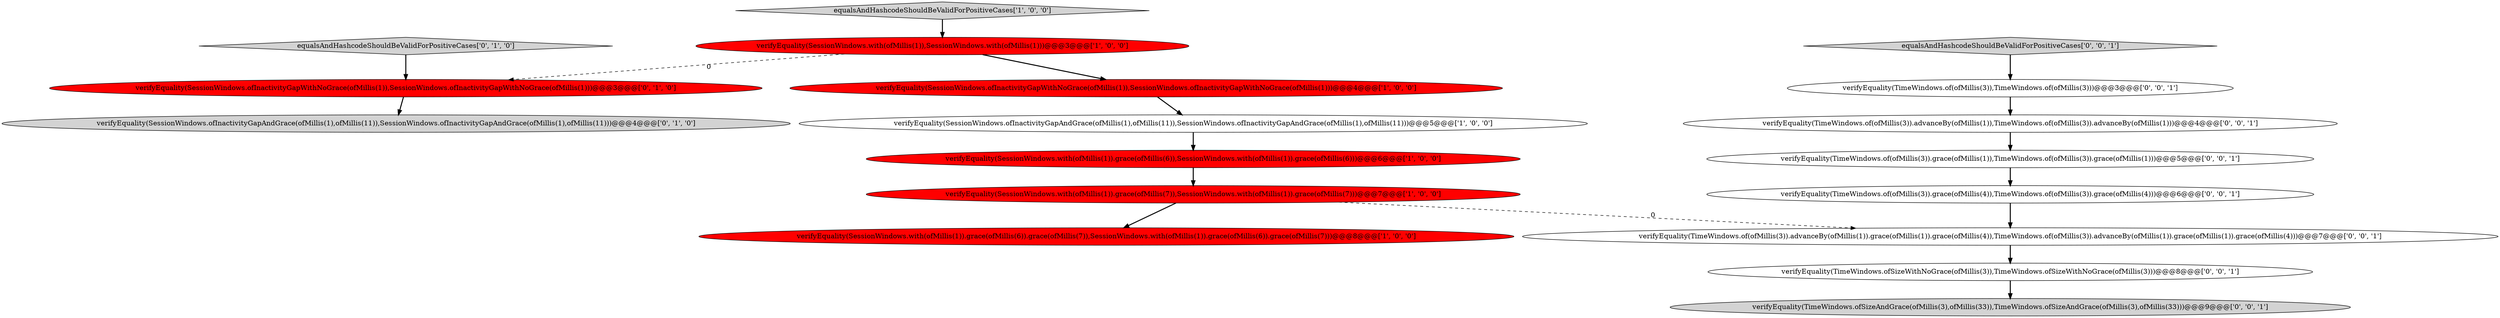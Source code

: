 digraph {
15 [style = filled, label = "verifyEquality(TimeWindows.of(ofMillis(3)).advanceBy(ofMillis(1)).grace(ofMillis(1)).grace(ofMillis(4)),TimeWindows.of(ofMillis(3)).advanceBy(ofMillis(1)).grace(ofMillis(1)).grace(ofMillis(4)))@@@7@@@['0', '0', '1']", fillcolor = white, shape = ellipse image = "AAA0AAABBB3BBB"];
6 [style = filled, label = "equalsAndHashcodeShouldBeValidForPositiveCases['1', '0', '0']", fillcolor = lightgray, shape = diamond image = "AAA0AAABBB1BBB"];
17 [style = filled, label = "equalsAndHashcodeShouldBeValidForPositiveCases['0', '0', '1']", fillcolor = lightgray, shape = diamond image = "AAA0AAABBB3BBB"];
5 [style = filled, label = "verifyEquality(SessionWindows.with(ofMillis(1)).grace(ofMillis(6)).grace(ofMillis(7)),SessionWindows.with(ofMillis(1)).grace(ofMillis(6)).grace(ofMillis(7)))@@@8@@@['1', '0', '0']", fillcolor = red, shape = ellipse image = "AAA1AAABBB1BBB"];
4 [style = filled, label = "verifyEquality(SessionWindows.with(ofMillis(1)),SessionWindows.with(ofMillis(1)))@@@3@@@['1', '0', '0']", fillcolor = red, shape = ellipse image = "AAA1AAABBB1BBB"];
1 [style = filled, label = "verifyEquality(SessionWindows.with(ofMillis(1)).grace(ofMillis(7)),SessionWindows.with(ofMillis(1)).grace(ofMillis(7)))@@@7@@@['1', '0', '0']", fillcolor = red, shape = ellipse image = "AAA1AAABBB1BBB"];
11 [style = filled, label = "verifyEquality(TimeWindows.of(ofMillis(3)).grace(ofMillis(4)),TimeWindows.of(ofMillis(3)).grace(ofMillis(4)))@@@6@@@['0', '0', '1']", fillcolor = white, shape = ellipse image = "AAA0AAABBB3BBB"];
14 [style = filled, label = "verifyEquality(TimeWindows.of(ofMillis(3)).advanceBy(ofMillis(1)),TimeWindows.of(ofMillis(3)).advanceBy(ofMillis(1)))@@@4@@@['0', '0', '1']", fillcolor = white, shape = ellipse image = "AAA0AAABBB3BBB"];
3 [style = filled, label = "verifyEquality(SessionWindows.with(ofMillis(1)).grace(ofMillis(6)),SessionWindows.with(ofMillis(1)).grace(ofMillis(6)))@@@6@@@['1', '0', '0']", fillcolor = red, shape = ellipse image = "AAA1AAABBB1BBB"];
7 [style = filled, label = "equalsAndHashcodeShouldBeValidForPositiveCases['0', '1', '0']", fillcolor = lightgray, shape = diamond image = "AAA0AAABBB2BBB"];
9 [style = filled, label = "verifyEquality(SessionWindows.ofInactivityGapAndGrace(ofMillis(1),ofMillis(11)),SessionWindows.ofInactivityGapAndGrace(ofMillis(1),ofMillis(11)))@@@4@@@['0', '1', '0']", fillcolor = lightgray, shape = ellipse image = "AAA0AAABBB2BBB"];
8 [style = filled, label = "verifyEquality(SessionWindows.ofInactivityGapWithNoGrace(ofMillis(1)),SessionWindows.ofInactivityGapWithNoGrace(ofMillis(1)))@@@3@@@['0', '1', '0']", fillcolor = red, shape = ellipse image = "AAA1AAABBB2BBB"];
13 [style = filled, label = "verifyEquality(TimeWindows.of(ofMillis(3)),TimeWindows.of(ofMillis(3)))@@@3@@@['0', '0', '1']", fillcolor = white, shape = ellipse image = "AAA0AAABBB3BBB"];
16 [style = filled, label = "verifyEquality(TimeWindows.ofSizeWithNoGrace(ofMillis(3)),TimeWindows.ofSizeWithNoGrace(ofMillis(3)))@@@8@@@['0', '0', '1']", fillcolor = white, shape = ellipse image = "AAA0AAABBB3BBB"];
0 [style = filled, label = "verifyEquality(SessionWindows.ofInactivityGapAndGrace(ofMillis(1),ofMillis(11)),SessionWindows.ofInactivityGapAndGrace(ofMillis(1),ofMillis(11)))@@@5@@@['1', '0', '0']", fillcolor = white, shape = ellipse image = "AAA0AAABBB1BBB"];
12 [style = filled, label = "verifyEquality(TimeWindows.of(ofMillis(3)).grace(ofMillis(1)),TimeWindows.of(ofMillis(3)).grace(ofMillis(1)))@@@5@@@['0', '0', '1']", fillcolor = white, shape = ellipse image = "AAA0AAABBB3BBB"];
2 [style = filled, label = "verifyEquality(SessionWindows.ofInactivityGapWithNoGrace(ofMillis(1)),SessionWindows.ofInactivityGapWithNoGrace(ofMillis(1)))@@@4@@@['1', '0', '0']", fillcolor = red, shape = ellipse image = "AAA1AAABBB1BBB"];
10 [style = filled, label = "verifyEquality(TimeWindows.ofSizeAndGrace(ofMillis(3),ofMillis(33)),TimeWindows.ofSizeAndGrace(ofMillis(3),ofMillis(33)))@@@9@@@['0', '0', '1']", fillcolor = lightgray, shape = ellipse image = "AAA0AAABBB3BBB"];
1->5 [style = bold, label=""];
0->3 [style = bold, label=""];
6->4 [style = bold, label=""];
17->13 [style = bold, label=""];
2->0 [style = bold, label=""];
4->2 [style = bold, label=""];
3->1 [style = bold, label=""];
7->8 [style = bold, label=""];
15->16 [style = bold, label=""];
16->10 [style = bold, label=""];
13->14 [style = bold, label=""];
1->15 [style = dashed, label="0"];
14->12 [style = bold, label=""];
11->15 [style = bold, label=""];
4->8 [style = dashed, label="0"];
8->9 [style = bold, label=""];
12->11 [style = bold, label=""];
}
